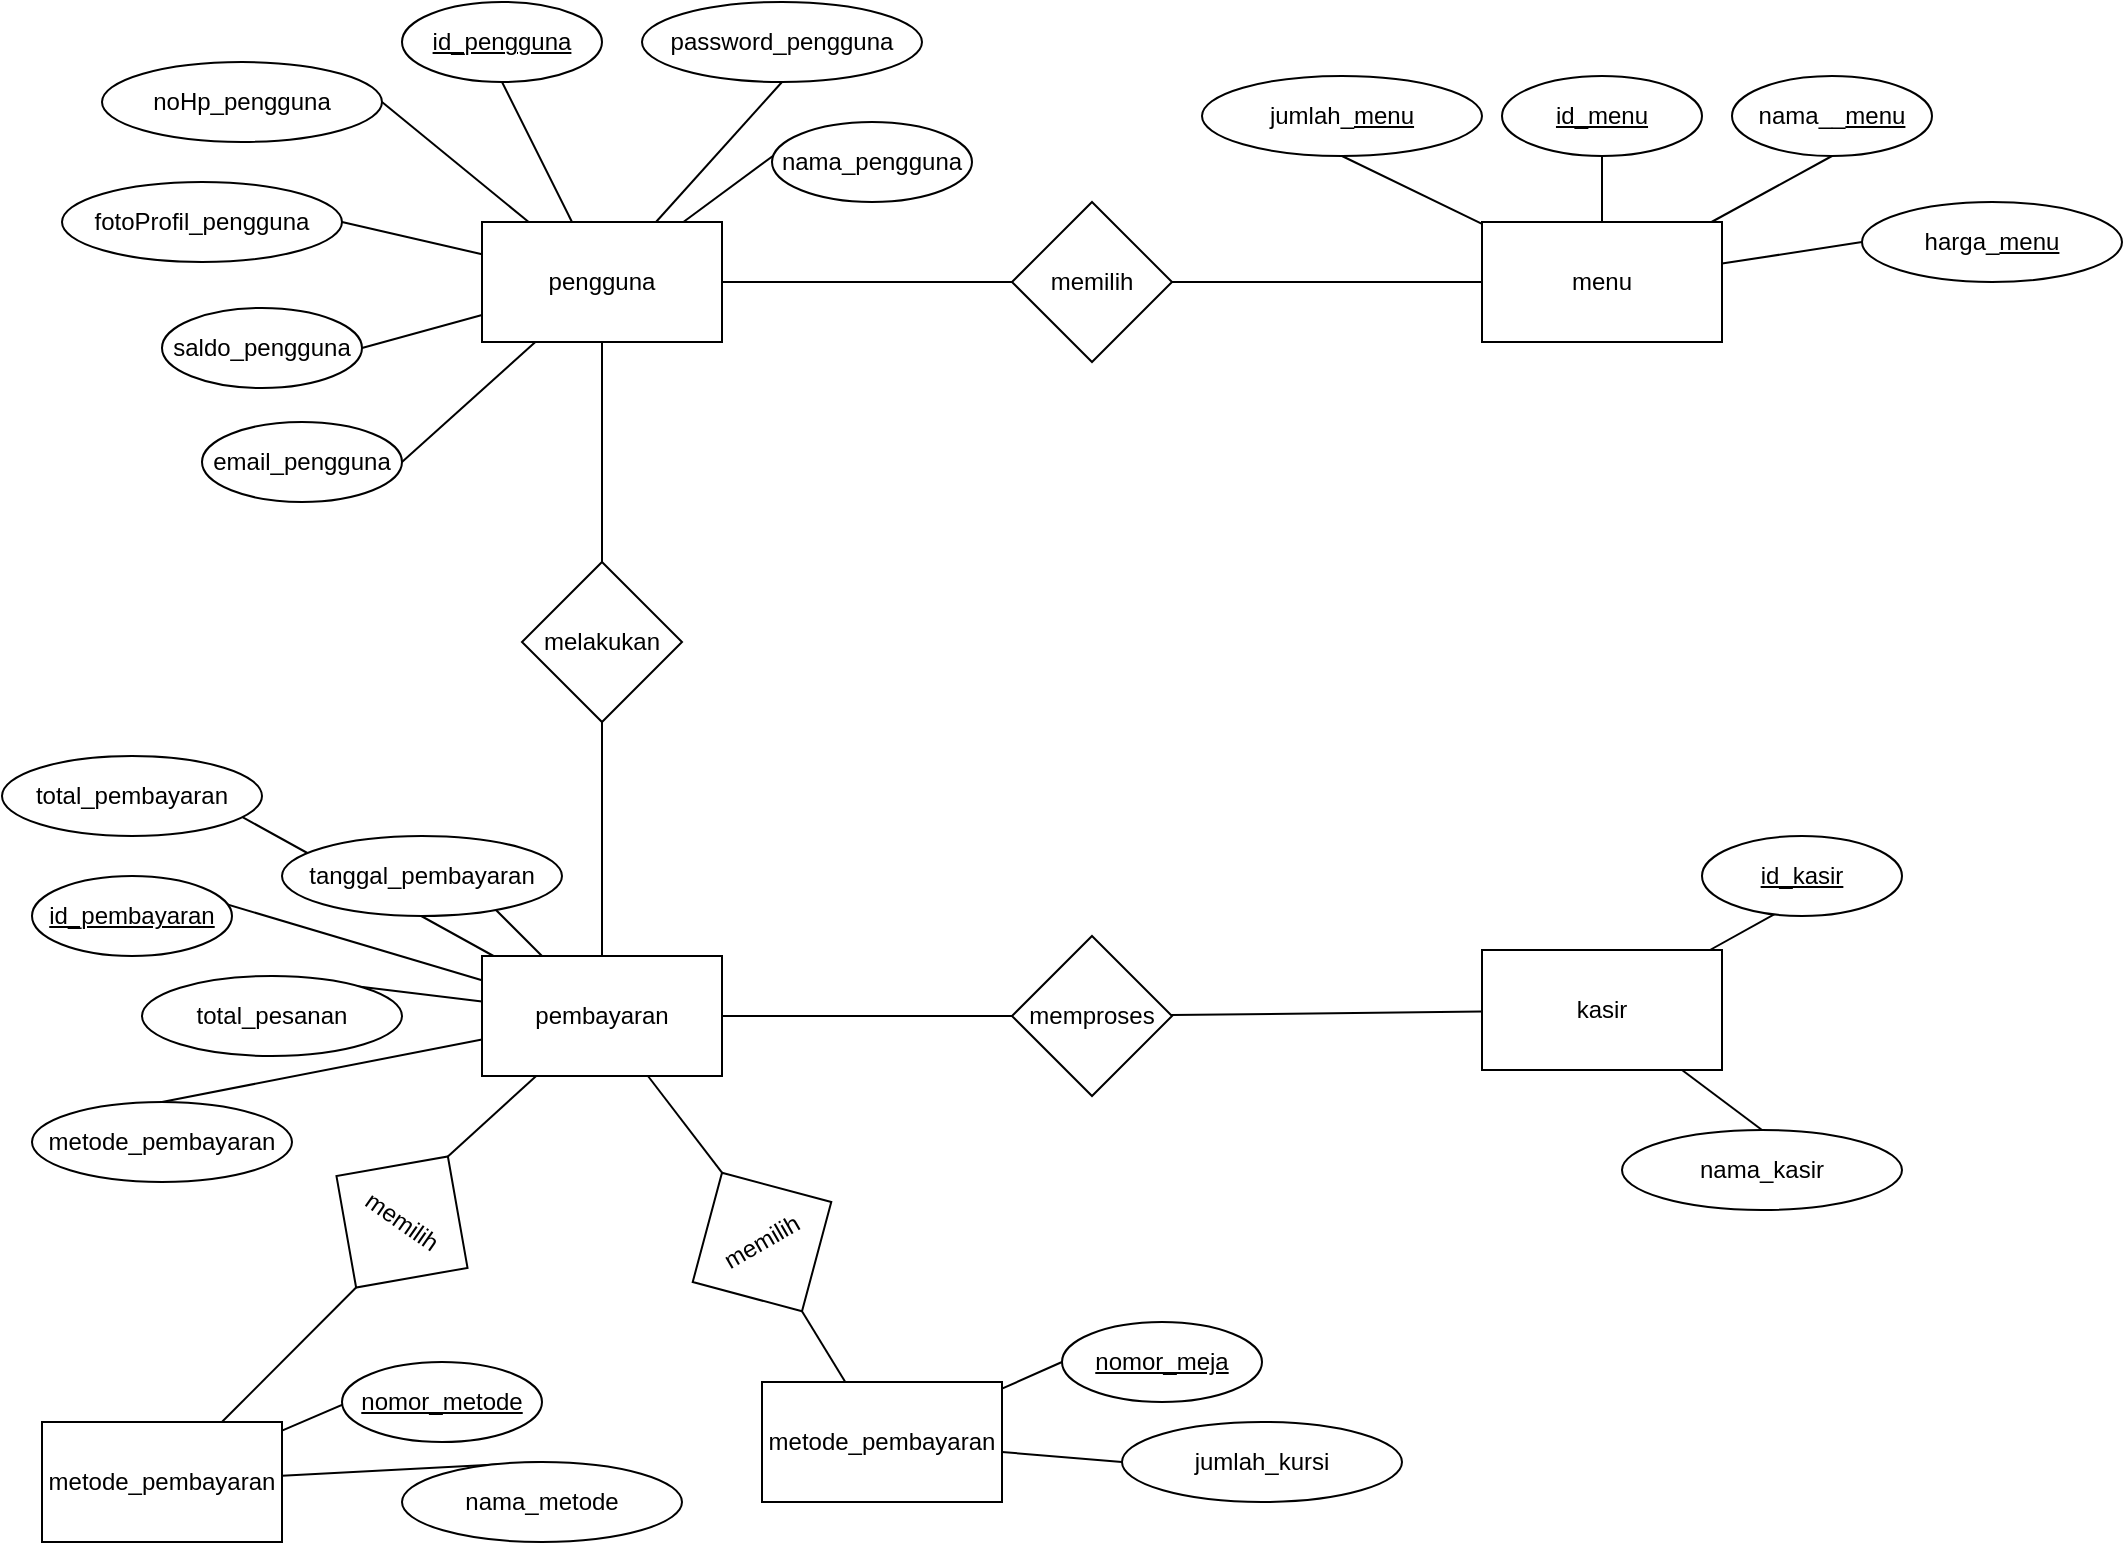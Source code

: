 <mxfile version="16.4.0" type="device"><diagram id="LGnUCNgyQmptEPQUwnxn" name="Page-1"><mxGraphModel dx="1455" dy="948" grid="1" gridSize="10" guides="1" tooltips="1" connect="1" arrows="1" fold="1" page="1" pageScale="1" pageWidth="1169" pageHeight="827" math="0" shadow="0"><root><mxCell id="0"/><mxCell id="1" parent="0"/><mxCell id="PUrS0NmErUWoNYE6LV2H-40" style="rounded=0;orthogonalLoop=1;jettySize=auto;html=1;entryX=1;entryY=0.5;entryDx=0;entryDy=0;endArrow=none;endFill=0;" parent="1" source="PUrS0NmErUWoNYE6LV2H-2" target="PUrS0NmErUWoNYE6LV2H-13" edge="1"><mxGeometry relative="1" as="geometry"/></mxCell><mxCell id="PUrS0NmErUWoNYE6LV2H-41" style="edgeStyle=none;rounded=0;orthogonalLoop=1;jettySize=auto;html=1;entryX=0.5;entryY=1;entryDx=0;entryDy=0;endArrow=none;endFill=0;" parent="1" source="PUrS0NmErUWoNYE6LV2H-2" target="PUrS0NmErUWoNYE6LV2H-8" edge="1"><mxGeometry relative="1" as="geometry"/></mxCell><mxCell id="PUrS0NmErUWoNYE6LV2H-42" style="edgeStyle=none;rounded=0;orthogonalLoop=1;jettySize=auto;html=1;entryX=0.5;entryY=1;entryDx=0;entryDy=0;endArrow=none;endFill=0;" parent="1" source="PUrS0NmErUWoNYE6LV2H-2" target="PUrS0NmErUWoNYE6LV2H-12" edge="1"><mxGeometry relative="1" as="geometry"/></mxCell><mxCell id="PUrS0NmErUWoNYE6LV2H-43" style="edgeStyle=none;rounded=0;orthogonalLoop=1;jettySize=auto;html=1;entryX=0.023;entryY=0.391;entryDx=0;entryDy=0;entryPerimeter=0;endArrow=none;endFill=0;" parent="1" source="PUrS0NmErUWoNYE6LV2H-2" target="PUrS0NmErUWoNYE6LV2H-9" edge="1"><mxGeometry relative="1" as="geometry"/></mxCell><mxCell id="PUrS0NmErUWoNYE6LV2H-44" style="edgeStyle=none;rounded=0;orthogonalLoop=1;jettySize=auto;html=1;entryX=1;entryY=0.5;entryDx=0;entryDy=0;endArrow=none;endFill=0;" parent="1" source="PUrS0NmErUWoNYE6LV2H-2" target="PUrS0NmErUWoNYE6LV2H-14" edge="1"><mxGeometry relative="1" as="geometry"/></mxCell><mxCell id="PUrS0NmErUWoNYE6LV2H-45" style="edgeStyle=none;rounded=0;orthogonalLoop=1;jettySize=auto;html=1;entryX=1;entryY=0.5;entryDx=0;entryDy=0;endArrow=none;endFill=0;" parent="1" source="PUrS0NmErUWoNYE6LV2H-2" target="PUrS0NmErUWoNYE6LV2H-10" edge="1"><mxGeometry relative="1" as="geometry"/></mxCell><mxCell id="PUrS0NmErUWoNYE6LV2H-46" style="edgeStyle=none;rounded=0;orthogonalLoop=1;jettySize=auto;html=1;entryX=1;entryY=0.5;entryDx=0;entryDy=0;endArrow=none;endFill=0;" parent="1" source="PUrS0NmErUWoNYE6LV2H-2" target="PUrS0NmErUWoNYE6LV2H-11" edge="1"><mxGeometry relative="1" as="geometry"/></mxCell><mxCell id="PUrS0NmErUWoNYE6LV2H-73" style="edgeStyle=none;rounded=0;orthogonalLoop=1;jettySize=auto;html=1;entryX=0;entryY=0.5;entryDx=0;entryDy=0;endArrow=none;endFill=0;" parent="1" source="PUrS0NmErUWoNYE6LV2H-2" target="PUrS0NmErUWoNYE6LV2H-72" edge="1"><mxGeometry relative="1" as="geometry"/></mxCell><mxCell id="PUrS0NmErUWoNYE6LV2H-82" style="edgeStyle=none;rounded=0;orthogonalLoop=1;jettySize=auto;html=1;entryX=0.5;entryY=0;entryDx=0;entryDy=0;endArrow=none;endFill=0;" parent="1" source="PUrS0NmErUWoNYE6LV2H-2" target="PUrS0NmErUWoNYE6LV2H-78" edge="1"><mxGeometry relative="1" as="geometry"/></mxCell><mxCell id="PUrS0NmErUWoNYE6LV2H-2" value="pengguna" style="rounded=0;whiteSpace=wrap;html=1;" parent="1" vertex="1"><mxGeometry x="260" y="150" width="120" height="60" as="geometry"/></mxCell><mxCell id="PUrS0NmErUWoNYE6LV2H-51" style="edgeStyle=none;rounded=0;orthogonalLoop=1;jettySize=auto;html=1;entryX=0;entryY=0.5;entryDx=0;entryDy=0;endArrow=none;endFill=0;" parent="1" source="PUrS0NmErUWoNYE6LV2H-3" target="PUrS0NmErUWoNYE6LV2H-18" edge="1"><mxGeometry relative="1" as="geometry"/></mxCell><mxCell id="PUrS0NmErUWoNYE6LV2H-52" style="edgeStyle=none;rounded=0;orthogonalLoop=1;jettySize=auto;html=1;entryX=0.5;entryY=1;entryDx=0;entryDy=0;endArrow=none;endFill=0;" parent="1" source="PUrS0NmErUWoNYE6LV2H-3" target="PUrS0NmErUWoNYE6LV2H-17" edge="1"><mxGeometry relative="1" as="geometry"/></mxCell><mxCell id="PUrS0NmErUWoNYE6LV2H-53" style="edgeStyle=none;rounded=0;orthogonalLoop=1;jettySize=auto;html=1;endArrow=none;endFill=0;" parent="1" source="PUrS0NmErUWoNYE6LV2H-3" target="PUrS0NmErUWoNYE6LV2H-16" edge="1"><mxGeometry relative="1" as="geometry"/></mxCell><mxCell id="PUrS0NmErUWoNYE6LV2H-54" style="edgeStyle=none;rounded=0;orthogonalLoop=1;jettySize=auto;html=1;entryX=0.5;entryY=1;entryDx=0;entryDy=0;endArrow=none;endFill=0;" parent="1" source="PUrS0NmErUWoNYE6LV2H-3" target="PUrS0NmErUWoNYE6LV2H-21" edge="1"><mxGeometry relative="1" as="geometry"/></mxCell><mxCell id="PUrS0NmErUWoNYE6LV2H-3" value="menu" style="rounded=0;whiteSpace=wrap;html=1;" parent="1" vertex="1"><mxGeometry x="760" y="150" width="120" height="60" as="geometry"/></mxCell><mxCell id="PUrS0NmErUWoNYE6LV2H-59" style="edgeStyle=none;rounded=0;orthogonalLoop=1;jettySize=auto;html=1;entryX=0.5;entryY=0;entryDx=0;entryDy=0;endArrow=none;endFill=0;" parent="1" source="PUrS0NmErUWoNYE6LV2H-5" target="PUrS0NmErUWoNYE6LV2H-29" edge="1"><mxGeometry relative="1" as="geometry"/></mxCell><mxCell id="PUrS0NmErUWoNYE6LV2H-60" style="edgeStyle=none;rounded=0;orthogonalLoop=1;jettySize=auto;html=1;entryX=0.5;entryY=0;entryDx=0;entryDy=0;endArrow=none;endFill=0;" parent="1" source="PUrS0NmErUWoNYE6LV2H-5" target="PUrS0NmErUWoNYE6LV2H-28" edge="1"><mxGeometry relative="1" as="geometry"/></mxCell><mxCell id="PUrS0NmErUWoNYE6LV2H-61" style="edgeStyle=none;rounded=0;orthogonalLoop=1;jettySize=auto;html=1;entryX=0.5;entryY=0;entryDx=0;entryDy=0;endArrow=none;endFill=0;" parent="1" source="PUrS0NmErUWoNYE6LV2H-5" target="PUrS0NmErUWoNYE6LV2H-26" edge="1"><mxGeometry relative="1" as="geometry"/></mxCell><mxCell id="PUrS0NmErUWoNYE6LV2H-62" style="edgeStyle=none;rounded=0;orthogonalLoop=1;jettySize=auto;html=1;entryX=0.5;entryY=0;entryDx=0;entryDy=0;endArrow=none;endFill=0;" parent="1" source="PUrS0NmErUWoNYE6LV2H-5" target="PUrS0NmErUWoNYE6LV2H-31" edge="1"><mxGeometry relative="1" as="geometry"/></mxCell><mxCell id="PUrS0NmErUWoNYE6LV2H-63" style="edgeStyle=none;rounded=0;orthogonalLoop=1;jettySize=auto;html=1;entryX=0.5;entryY=0;entryDx=0;entryDy=0;endArrow=none;endFill=0;" parent="1" source="PUrS0NmErUWoNYE6LV2H-5" target="PUrS0NmErUWoNYE6LV2H-27" edge="1"><mxGeometry relative="1" as="geometry"/></mxCell><mxCell id="PUrS0NmErUWoNYE6LV2H-85" style="edgeStyle=none;rounded=0;orthogonalLoop=1;jettySize=auto;html=1;entryX=0.5;entryY=1;entryDx=0;entryDy=0;endArrow=none;endFill=0;" parent="1" source="PUrS0NmErUWoNYE6LV2H-5" target="PUrS0NmErUWoNYE6LV2H-78" edge="1"><mxGeometry relative="1" as="geometry"/></mxCell><mxCell id="PUrS0NmErUWoNYE6LV2H-103" style="edgeStyle=none;rounded=0;orthogonalLoop=1;jettySize=auto;html=1;entryX=0.5;entryY=0;entryDx=0;entryDy=0;endArrow=none;endFill=0;" parent="1" source="PUrS0NmErUWoNYE6LV2H-5" target="PUrS0NmErUWoNYE6LV2H-96" edge="1"><mxGeometry relative="1" as="geometry"/></mxCell><mxCell id="PUrS0NmErUWoNYE6LV2H-105" style="edgeStyle=none;rounded=0;orthogonalLoop=1;jettySize=auto;html=1;entryX=0;entryY=0.5;entryDx=0;entryDy=0;endArrow=none;endFill=0;" parent="1" source="PUrS0NmErUWoNYE6LV2H-5" target="PUrS0NmErUWoNYE6LV2H-99" edge="1"><mxGeometry relative="1" as="geometry"/></mxCell><mxCell id="bEyItzkuGa9-m3t8AhUs-7" style="rounded=0;orthogonalLoop=1;jettySize=auto;html=1;entryX=0.5;entryY=0;entryDx=0;entryDy=0;endArrow=none;endFill=0;" edge="1" parent="1" source="PUrS0NmErUWoNYE6LV2H-5" target="bEyItzkuGa9-m3t8AhUs-3"><mxGeometry relative="1" as="geometry"/></mxCell><mxCell id="PUrS0NmErUWoNYE6LV2H-5" value="pembayaran" style="rounded=0;whiteSpace=wrap;html=1;" parent="1" vertex="1"><mxGeometry x="260" y="517" width="120" height="60" as="geometry"/></mxCell><mxCell id="PUrS0NmErUWoNYE6LV2H-57" style="edgeStyle=none;rounded=0;orthogonalLoop=1;jettySize=auto;html=1;entryX=0.5;entryY=0;entryDx=0;entryDy=0;endArrow=none;endFill=0;" parent="1" source="PUrS0NmErUWoNYE6LV2H-6" target="PUrS0NmErUWoNYE6LV2H-34" edge="1"><mxGeometry relative="1" as="geometry"/></mxCell><mxCell id="PUrS0NmErUWoNYE6LV2H-58" style="edgeStyle=none;rounded=0;orthogonalLoop=1;jettySize=auto;html=1;entryX=0.5;entryY=0;entryDx=0;entryDy=0;endArrow=none;endFill=0;" parent="1" source="PUrS0NmErUWoNYE6LV2H-6" target="PUrS0NmErUWoNYE6LV2H-32" edge="1"><mxGeometry relative="1" as="geometry"/></mxCell><mxCell id="PUrS0NmErUWoNYE6LV2H-104" style="edgeStyle=none;rounded=0;orthogonalLoop=1;jettySize=auto;html=1;entryX=0.5;entryY=1;entryDx=0;entryDy=0;endArrow=none;endFill=0;" parent="1" source="PUrS0NmErUWoNYE6LV2H-6" target="PUrS0NmErUWoNYE6LV2H-96" edge="1"><mxGeometry relative="1" as="geometry"/></mxCell><mxCell id="PUrS0NmErUWoNYE6LV2H-6" value="metode_pembayaran" style="rounded=0;whiteSpace=wrap;html=1;" parent="1" vertex="1"><mxGeometry x="40" y="750" width="120" height="60" as="geometry"/></mxCell><mxCell id="PUrS0NmErUWoNYE6LV2H-8" value="&lt;u&gt;id_pengguna&lt;/u&gt;" style="ellipse;whiteSpace=wrap;html=1;" parent="1" vertex="1"><mxGeometry x="220" y="40" width="100" height="40" as="geometry"/></mxCell><mxCell id="PUrS0NmErUWoNYE6LV2H-9" value="nama_pengguna" style="ellipse;whiteSpace=wrap;html=1;" parent="1" vertex="1"><mxGeometry x="405" y="100" width="100" height="40" as="geometry"/></mxCell><mxCell id="PUrS0NmErUWoNYE6LV2H-10" value="saldo_pengguna" style="ellipse;whiteSpace=wrap;html=1;" parent="1" vertex="1"><mxGeometry x="100" y="193" width="100" height="40" as="geometry"/></mxCell><mxCell id="PUrS0NmErUWoNYE6LV2H-11" value="email_pengguna" style="ellipse;whiteSpace=wrap;html=1;" parent="1" vertex="1"><mxGeometry x="120" y="250" width="100" height="40" as="geometry"/></mxCell><mxCell id="PUrS0NmErUWoNYE6LV2H-12" value="password_pengguna" style="ellipse;whiteSpace=wrap;html=1;" parent="1" vertex="1"><mxGeometry x="340" y="40" width="140" height="40" as="geometry"/></mxCell><mxCell id="PUrS0NmErUWoNYE6LV2H-13" value="noHp_pengguna" style="ellipse;whiteSpace=wrap;html=1;" parent="1" vertex="1"><mxGeometry x="70" y="70" width="140" height="40" as="geometry"/></mxCell><mxCell id="PUrS0NmErUWoNYE6LV2H-14" value="fotoProfil_pengguna" style="ellipse;whiteSpace=wrap;html=1;" parent="1" vertex="1"><mxGeometry x="50" y="130" width="140" height="40" as="geometry"/></mxCell><mxCell id="PUrS0NmErUWoNYE6LV2H-16" value="&lt;u&gt;id_menu&lt;/u&gt;" style="ellipse;whiteSpace=wrap;html=1;" parent="1" vertex="1"><mxGeometry x="770" y="77" width="100" height="40" as="geometry"/></mxCell><mxCell id="PUrS0NmErUWoNYE6LV2H-17" value="nama__&lt;u&gt;menu&lt;/u&gt;" style="ellipse;whiteSpace=wrap;html=1;" parent="1" vertex="1"><mxGeometry x="885" y="77" width="100" height="40" as="geometry"/></mxCell><mxCell id="PUrS0NmErUWoNYE6LV2H-18" value="harga_&lt;u&gt;menu&lt;/u&gt;" style="ellipse;whiteSpace=wrap;html=1;" parent="1" vertex="1"><mxGeometry x="950" y="140" width="130" height="40" as="geometry"/></mxCell><mxCell id="PUrS0NmErUWoNYE6LV2H-21" value="jumlah_&lt;u&gt;menu&lt;/u&gt;" style="ellipse;whiteSpace=wrap;html=1;" parent="1" vertex="1"><mxGeometry x="620" y="77" width="140" height="40" as="geometry"/></mxCell><mxCell id="PUrS0NmErUWoNYE6LV2H-26" value="&lt;u&gt;id_pembayaran&lt;/u&gt;" style="ellipse;whiteSpace=wrap;html=1;" parent="1" vertex="1"><mxGeometry x="35" y="477" width="100" height="40" as="geometry"/></mxCell><mxCell id="PUrS0NmErUWoNYE6LV2H-27" value="total_pembayaran" style="ellipse;whiteSpace=wrap;html=1;" parent="1" vertex="1"><mxGeometry x="20" y="417" width="130" height="40" as="geometry"/></mxCell><mxCell id="PUrS0NmErUWoNYE6LV2H-28" value="total_pesanan" style="ellipse;whiteSpace=wrap;html=1;" parent="1" vertex="1"><mxGeometry x="90" y="527" width="130" height="40" as="geometry"/></mxCell><mxCell id="PUrS0NmErUWoNYE6LV2H-29" value="tanggal_pembayaran" style="ellipse;whiteSpace=wrap;html=1;" parent="1" vertex="1"><mxGeometry x="160" y="457" width="140" height="40" as="geometry"/></mxCell><mxCell id="PUrS0NmErUWoNYE6LV2H-31" value="metode_pembayaran" style="ellipse;whiteSpace=wrap;html=1;" parent="1" vertex="1"><mxGeometry x="35" y="590" width="130" height="40" as="geometry"/></mxCell><mxCell id="PUrS0NmErUWoNYE6LV2H-32" value="&lt;u&gt;nomor_metode&lt;/u&gt;" style="ellipse;whiteSpace=wrap;html=1;" parent="1" vertex="1"><mxGeometry x="190" y="720" width="100" height="40" as="geometry"/></mxCell><mxCell id="PUrS0NmErUWoNYE6LV2H-34" value="nama_metode" style="ellipse;whiteSpace=wrap;html=1;" parent="1" vertex="1"><mxGeometry x="220" y="770" width="140" height="40" as="geometry"/></mxCell><mxCell id="PUrS0NmErUWoNYE6LV2H-55" style="edgeStyle=none;rounded=0;orthogonalLoop=1;jettySize=auto;html=1;entryX=0.5;entryY=0;entryDx=0;entryDy=0;endArrow=none;endFill=0;" parent="1" source="PUrS0NmErUWoNYE6LV2H-35" target="PUrS0NmErUWoNYE6LV2H-39" edge="1"><mxGeometry relative="1" as="geometry"/></mxCell><mxCell id="PUrS0NmErUWoNYE6LV2H-56" style="edgeStyle=none;rounded=0;orthogonalLoop=1;jettySize=auto;html=1;entryX=0.4;entryY=0.925;entryDx=0;entryDy=0;entryPerimeter=0;endArrow=none;endFill=0;" parent="1" source="PUrS0NmErUWoNYE6LV2H-35" target="PUrS0NmErUWoNYE6LV2H-38" edge="1"><mxGeometry relative="1" as="geometry"/></mxCell><mxCell id="PUrS0NmErUWoNYE6LV2H-35" value="kasir" style="rounded=0;whiteSpace=wrap;html=1;" parent="1" vertex="1"><mxGeometry x="760" y="514" width="120" height="60" as="geometry"/></mxCell><mxCell id="PUrS0NmErUWoNYE6LV2H-38" value="&lt;u&gt;id_kasir&lt;/u&gt;" style="ellipse;whiteSpace=wrap;html=1;" parent="1" vertex="1"><mxGeometry x="870" y="457" width="100" height="40" as="geometry"/></mxCell><mxCell id="PUrS0NmErUWoNYE6LV2H-39" value="nama_kasir" style="ellipse;whiteSpace=wrap;html=1;" parent="1" vertex="1"><mxGeometry x="830" y="604" width="140" height="40" as="geometry"/></mxCell><mxCell id="PUrS0NmErUWoNYE6LV2H-74" style="edgeStyle=none;rounded=0;orthogonalLoop=1;jettySize=auto;html=1;entryX=0;entryY=0.5;entryDx=0;entryDy=0;endArrow=none;endFill=0;" parent="1" source="PUrS0NmErUWoNYE6LV2H-72" target="PUrS0NmErUWoNYE6LV2H-3" edge="1"><mxGeometry relative="1" as="geometry"/></mxCell><mxCell id="PUrS0NmErUWoNYE6LV2H-72" value="memilih" style="rhombus;whiteSpace=wrap;html=1;" parent="1" vertex="1"><mxGeometry x="525" y="140" width="80" height="80" as="geometry"/></mxCell><mxCell id="PUrS0NmErUWoNYE6LV2H-77" style="edgeStyle=none;rounded=0;orthogonalLoop=1;jettySize=auto;html=1;entryX=0.5;entryY=0;entryDx=0;entryDy=0;endArrow=none;endFill=0;" parent="1" edge="1"><mxGeometry relative="1" as="geometry"><mxPoint x="320" y="370" as="sourcePoint"/></mxGeometry></mxCell><mxCell id="PUrS0NmErUWoNYE6LV2H-78" value="melakukan" style="rhombus;whiteSpace=wrap;html=1;rotation=0;" parent="1" vertex="1"><mxGeometry x="280" y="320" width="80" height="80" as="geometry"/></mxCell><mxCell id="PUrS0NmErUWoNYE6LV2H-96" value="memilih" style="rhombus;whiteSpace=wrap;html=1;rotation=35;" parent="1" vertex="1"><mxGeometry x="180" y="610" width="80" height="80" as="geometry"/></mxCell><mxCell id="PUrS0NmErUWoNYE6LV2H-106" style="edgeStyle=none;rounded=0;orthogonalLoop=1;jettySize=auto;html=1;endArrow=none;endFill=0;" parent="1" source="PUrS0NmErUWoNYE6LV2H-99" target="PUrS0NmErUWoNYE6LV2H-35" edge="1"><mxGeometry relative="1" as="geometry"/></mxCell><mxCell id="PUrS0NmErUWoNYE6LV2H-99" value="memproses" style="rhombus;whiteSpace=wrap;html=1;rotation=0;" parent="1" vertex="1"><mxGeometry x="525" y="507" width="80" height="80" as="geometry"/></mxCell><mxCell id="bEyItzkuGa9-m3t8AhUs-3" value="memilih" style="rhombus;whiteSpace=wrap;html=1;rotation=-30;" vertex="1" parent="1"><mxGeometry x="360" y="620" width="80" height="80" as="geometry"/></mxCell><mxCell id="bEyItzkuGa9-m3t8AhUs-9" style="edgeStyle=none;rounded=0;orthogonalLoop=1;jettySize=auto;html=1;entryX=0.5;entryY=1;entryDx=0;entryDy=0;endArrow=none;endFill=0;" edge="1" parent="1" source="bEyItzkuGa9-m3t8AhUs-4" target="bEyItzkuGa9-m3t8AhUs-3"><mxGeometry relative="1" as="geometry"/></mxCell><mxCell id="bEyItzkuGa9-m3t8AhUs-10" style="edgeStyle=none;rounded=0;orthogonalLoop=1;jettySize=auto;html=1;entryX=0;entryY=0.5;entryDx=0;entryDy=0;endArrow=none;endFill=0;" edge="1" parent="1" source="bEyItzkuGa9-m3t8AhUs-4" target="bEyItzkuGa9-m3t8AhUs-5"><mxGeometry relative="1" as="geometry"/></mxCell><mxCell id="bEyItzkuGa9-m3t8AhUs-11" style="edgeStyle=none;rounded=0;orthogonalLoop=1;jettySize=auto;html=1;entryX=0;entryY=0.5;entryDx=0;entryDy=0;endArrow=none;endFill=0;" edge="1" parent="1" source="bEyItzkuGa9-m3t8AhUs-4" target="bEyItzkuGa9-m3t8AhUs-6"><mxGeometry relative="1" as="geometry"/></mxCell><mxCell id="bEyItzkuGa9-m3t8AhUs-4" value="metode_pembayaran" style="rounded=0;whiteSpace=wrap;html=1;" vertex="1" parent="1"><mxGeometry x="400" y="730" width="120" height="60" as="geometry"/></mxCell><mxCell id="bEyItzkuGa9-m3t8AhUs-5" value="&lt;u&gt;nomor_meja&lt;/u&gt;" style="ellipse;whiteSpace=wrap;html=1;" vertex="1" parent="1"><mxGeometry x="550" y="700" width="100" height="40" as="geometry"/></mxCell><mxCell id="bEyItzkuGa9-m3t8AhUs-6" value="jumlah_kursi" style="ellipse;whiteSpace=wrap;html=1;" vertex="1" parent="1"><mxGeometry x="580" y="750" width="140" height="40" as="geometry"/></mxCell></root></mxGraphModel></diagram></mxfile>